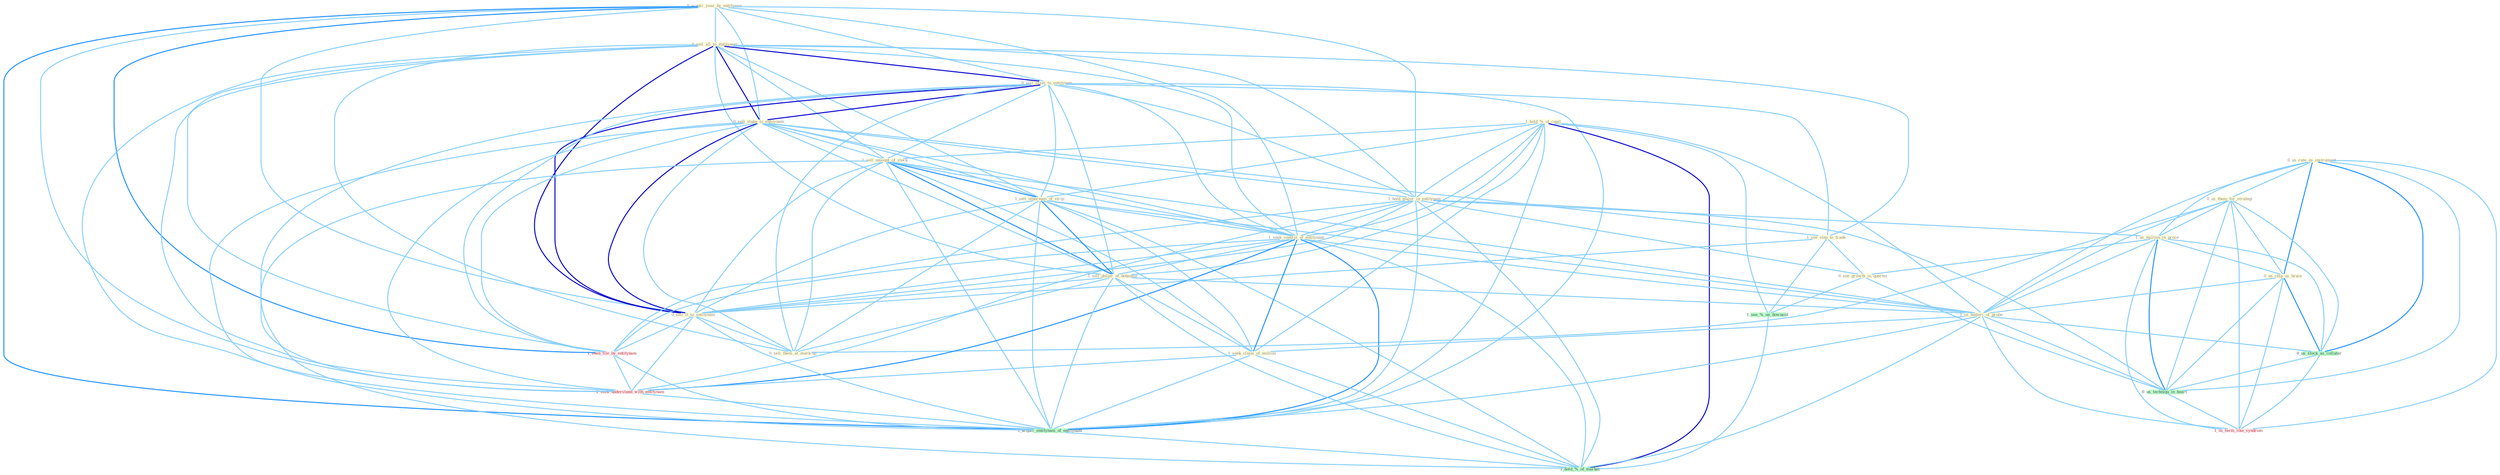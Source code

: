 Graph G{ 
    node
    [shape=polygon,style=filled,width=.5,height=.06,color="#BDFCC9",fixedsize=true,fontsize=4,
    fontcolor="#2f4f4f"];
    {node
    [color="#ffffe0", fontcolor="#8b7d6b"] "0_acquir_year_by_entitynam " "0_sell_all_to_entitynam " "0_sell_asset_to_entitynam " "1_hold_%_of_capit " "0_sell_stake_to_entitynam " "0_us_rate_as_instrument " "0_us_them_for_strategi " "1_hold_major_in_entitynam " "1_see_step_to_trade " "1_us_million_in_proce " "0_us_chip_as_brain " "1_sell_amount_of_stock " "1_sell_othernum_of_strip " "1_seek_control_of_entitynam " "1_sell_dollar_of_debentur " "1_us_batteri_of_probe " "0_sell_it_to_entitynam " "0_sell_them_at_mark-up " "1_seek_claim_of_million " "0_see_growth_in_quarter "}
{node [color="#fff0f5", fontcolor="#b22222"] "1_seen_file_by_entitynam " "1_seek_understand_with_entitynam " "1_us_term_like_syndrom "}
edge [color="#B0E2FF"];

	"0_acquir_year_by_entitynam " -- "0_sell_all_to_entitynam " [w="1", color="#87cefa" ];
	"0_acquir_year_by_entitynam " -- "0_sell_asset_to_entitynam " [w="1", color="#87cefa" ];
	"0_acquir_year_by_entitynam " -- "0_sell_stake_to_entitynam " [w="1", color="#87cefa" ];
	"0_acquir_year_by_entitynam " -- "1_hold_major_in_entitynam " [w="1", color="#87cefa" ];
	"0_acquir_year_by_entitynam " -- "1_seek_control_of_entitynam " [w="1", color="#87cefa" ];
	"0_acquir_year_by_entitynam " -- "0_sell_it_to_entitynam " [w="1", color="#87cefa" ];
	"0_acquir_year_by_entitynam " -- "1_seen_file_by_entitynam " [w="2", color="#1e90ff" , len=0.8];
	"0_acquir_year_by_entitynam " -- "1_seek_understand_with_entitynam " [w="1", color="#87cefa" ];
	"0_acquir_year_by_entitynam " -- "1_acquir_entitynam_of_entitynam " [w="2", color="#1e90ff" , len=0.8];
	"0_sell_all_to_entitynam " -- "0_sell_asset_to_entitynam " [w="3", color="#0000cd" , len=0.6];
	"0_sell_all_to_entitynam " -- "0_sell_stake_to_entitynam " [w="3", color="#0000cd" , len=0.6];
	"0_sell_all_to_entitynam " -- "1_hold_major_in_entitynam " [w="1", color="#87cefa" ];
	"0_sell_all_to_entitynam " -- "1_see_step_to_trade " [w="1", color="#87cefa" ];
	"0_sell_all_to_entitynam " -- "1_sell_amount_of_stock " [w="1", color="#87cefa" ];
	"0_sell_all_to_entitynam " -- "1_sell_othernum_of_strip " [w="1", color="#87cefa" ];
	"0_sell_all_to_entitynam " -- "1_seek_control_of_entitynam " [w="1", color="#87cefa" ];
	"0_sell_all_to_entitynam " -- "1_sell_dollar_of_debentur " [w="1", color="#87cefa" ];
	"0_sell_all_to_entitynam " -- "0_sell_it_to_entitynam " [w="3", color="#0000cd" , len=0.6];
	"0_sell_all_to_entitynam " -- "0_sell_them_at_mark-up " [w="1", color="#87cefa" ];
	"0_sell_all_to_entitynam " -- "1_seen_file_by_entitynam " [w="1", color="#87cefa" ];
	"0_sell_all_to_entitynam " -- "1_seek_understand_with_entitynam " [w="1", color="#87cefa" ];
	"0_sell_all_to_entitynam " -- "1_acquir_entitynam_of_entitynam " [w="1", color="#87cefa" ];
	"0_sell_asset_to_entitynam " -- "0_sell_stake_to_entitynam " [w="3", color="#0000cd" , len=0.6];
	"0_sell_asset_to_entitynam " -- "1_hold_major_in_entitynam " [w="1", color="#87cefa" ];
	"0_sell_asset_to_entitynam " -- "1_see_step_to_trade " [w="1", color="#87cefa" ];
	"0_sell_asset_to_entitynam " -- "1_sell_amount_of_stock " [w="1", color="#87cefa" ];
	"0_sell_asset_to_entitynam " -- "1_sell_othernum_of_strip " [w="1", color="#87cefa" ];
	"0_sell_asset_to_entitynam " -- "1_seek_control_of_entitynam " [w="1", color="#87cefa" ];
	"0_sell_asset_to_entitynam " -- "1_sell_dollar_of_debentur " [w="1", color="#87cefa" ];
	"0_sell_asset_to_entitynam " -- "0_sell_it_to_entitynam " [w="3", color="#0000cd" , len=0.6];
	"0_sell_asset_to_entitynam " -- "0_sell_them_at_mark-up " [w="1", color="#87cefa" ];
	"0_sell_asset_to_entitynam " -- "1_seen_file_by_entitynam " [w="1", color="#87cefa" ];
	"0_sell_asset_to_entitynam " -- "1_seek_understand_with_entitynam " [w="1", color="#87cefa" ];
	"0_sell_asset_to_entitynam " -- "1_acquir_entitynam_of_entitynam " [w="1", color="#87cefa" ];
	"1_hold_%_of_capit " -- "1_hold_major_in_entitynam " [w="1", color="#87cefa" ];
	"1_hold_%_of_capit " -- "1_sell_amount_of_stock " [w="1", color="#87cefa" ];
	"1_hold_%_of_capit " -- "1_sell_othernum_of_strip " [w="1", color="#87cefa" ];
	"1_hold_%_of_capit " -- "1_seek_control_of_entitynam " [w="1", color="#87cefa" ];
	"1_hold_%_of_capit " -- "1_sell_dollar_of_debentur " [w="1", color="#87cefa" ];
	"1_hold_%_of_capit " -- "1_us_batteri_of_probe " [w="1", color="#87cefa" ];
	"1_hold_%_of_capit " -- "1_seek_claim_of_million " [w="1", color="#87cefa" ];
	"1_hold_%_of_capit " -- "1_acquir_entitynam_of_entitynam " [w="1", color="#87cefa" ];
	"1_hold_%_of_capit " -- "1_see_%_on_downsid " [w="1", color="#87cefa" ];
	"1_hold_%_of_capit " -- "1_hold_%_of_market " [w="3", color="#0000cd" , len=0.6];
	"0_sell_stake_to_entitynam " -- "1_hold_major_in_entitynam " [w="1", color="#87cefa" ];
	"0_sell_stake_to_entitynam " -- "1_see_step_to_trade " [w="1", color="#87cefa" ];
	"0_sell_stake_to_entitynam " -- "1_sell_amount_of_stock " [w="1", color="#87cefa" ];
	"0_sell_stake_to_entitynam " -- "1_sell_othernum_of_strip " [w="1", color="#87cefa" ];
	"0_sell_stake_to_entitynam " -- "1_seek_control_of_entitynam " [w="1", color="#87cefa" ];
	"0_sell_stake_to_entitynam " -- "1_sell_dollar_of_debentur " [w="1", color="#87cefa" ];
	"0_sell_stake_to_entitynam " -- "0_sell_it_to_entitynam " [w="3", color="#0000cd" , len=0.6];
	"0_sell_stake_to_entitynam " -- "0_sell_them_at_mark-up " [w="1", color="#87cefa" ];
	"0_sell_stake_to_entitynam " -- "1_seen_file_by_entitynam " [w="1", color="#87cefa" ];
	"0_sell_stake_to_entitynam " -- "1_seek_understand_with_entitynam " [w="1", color="#87cefa" ];
	"0_sell_stake_to_entitynam " -- "1_acquir_entitynam_of_entitynam " [w="1", color="#87cefa" ];
	"0_us_rate_as_instrument " -- "0_us_them_for_strategi " [w="1", color="#87cefa" ];
	"0_us_rate_as_instrument " -- "1_us_million_in_proce " [w="1", color="#87cefa" ];
	"0_us_rate_as_instrument " -- "0_us_chip_as_brain " [w="2", color="#1e90ff" , len=0.8];
	"0_us_rate_as_instrument " -- "1_us_batteri_of_probe " [w="1", color="#87cefa" ];
	"0_us_rate_as_instrument " -- "0_us_stock_as_collater " [w="2", color="#1e90ff" , len=0.8];
	"0_us_rate_as_instrument " -- "0_us_techniqu_in_heart " [w="1", color="#87cefa" ];
	"0_us_rate_as_instrument " -- "1_us_term_like_syndrom " [w="1", color="#87cefa" ];
	"0_us_them_for_strategi " -- "1_us_million_in_proce " [w="1", color="#87cefa" ];
	"0_us_them_for_strategi " -- "0_us_chip_as_brain " [w="1", color="#87cefa" ];
	"0_us_them_for_strategi " -- "1_us_batteri_of_probe " [w="1", color="#87cefa" ];
	"0_us_them_for_strategi " -- "0_sell_them_at_mark-up " [w="1", color="#87cefa" ];
	"0_us_them_for_strategi " -- "0_us_stock_as_collater " [w="1", color="#87cefa" ];
	"0_us_them_for_strategi " -- "0_us_techniqu_in_heart " [w="1", color="#87cefa" ];
	"0_us_them_for_strategi " -- "1_us_term_like_syndrom " [w="1", color="#87cefa" ];
	"1_hold_major_in_entitynam " -- "1_us_million_in_proce " [w="1", color="#87cefa" ];
	"1_hold_major_in_entitynam " -- "1_seek_control_of_entitynam " [w="1", color="#87cefa" ];
	"1_hold_major_in_entitynam " -- "0_sell_it_to_entitynam " [w="1", color="#87cefa" ];
	"1_hold_major_in_entitynam " -- "0_see_growth_in_quarter " [w="1", color="#87cefa" ];
	"1_hold_major_in_entitynam " -- "1_seen_file_by_entitynam " [w="1", color="#87cefa" ];
	"1_hold_major_in_entitynam " -- "1_seek_understand_with_entitynam " [w="1", color="#87cefa" ];
	"1_hold_major_in_entitynam " -- "1_acquir_entitynam_of_entitynam " [w="1", color="#87cefa" ];
	"1_hold_major_in_entitynam " -- "0_us_techniqu_in_heart " [w="1", color="#87cefa" ];
	"1_hold_major_in_entitynam " -- "1_hold_%_of_market " [w="1", color="#87cefa" ];
	"1_see_step_to_trade " -- "0_sell_it_to_entitynam " [w="1", color="#87cefa" ];
	"1_see_step_to_trade " -- "0_see_growth_in_quarter " [w="1", color="#87cefa" ];
	"1_see_step_to_trade " -- "1_see_%_on_downsid " [w="1", color="#87cefa" ];
	"1_us_million_in_proce " -- "0_us_chip_as_brain " [w="1", color="#87cefa" ];
	"1_us_million_in_proce " -- "1_us_batteri_of_probe " [w="1", color="#87cefa" ];
	"1_us_million_in_proce " -- "0_see_growth_in_quarter " [w="1", color="#87cefa" ];
	"1_us_million_in_proce " -- "0_us_stock_as_collater " [w="1", color="#87cefa" ];
	"1_us_million_in_proce " -- "0_us_techniqu_in_heart " [w="2", color="#1e90ff" , len=0.8];
	"1_us_million_in_proce " -- "1_us_term_like_syndrom " [w="1", color="#87cefa" ];
	"0_us_chip_as_brain " -- "1_us_batteri_of_probe " [w="1", color="#87cefa" ];
	"0_us_chip_as_brain " -- "0_us_stock_as_collater " [w="2", color="#1e90ff" , len=0.8];
	"0_us_chip_as_brain " -- "0_us_techniqu_in_heart " [w="1", color="#87cefa" ];
	"0_us_chip_as_brain " -- "1_us_term_like_syndrom " [w="1", color="#87cefa" ];
	"1_sell_amount_of_stock " -- "1_sell_othernum_of_strip " [w="2", color="#1e90ff" , len=0.8];
	"1_sell_amount_of_stock " -- "1_seek_control_of_entitynam " [w="1", color="#87cefa" ];
	"1_sell_amount_of_stock " -- "1_sell_dollar_of_debentur " [w="2", color="#1e90ff" , len=0.8];
	"1_sell_amount_of_stock " -- "1_us_batteri_of_probe " [w="1", color="#87cefa" ];
	"1_sell_amount_of_stock " -- "0_sell_it_to_entitynam " [w="1", color="#87cefa" ];
	"1_sell_amount_of_stock " -- "0_sell_them_at_mark-up " [w="1", color="#87cefa" ];
	"1_sell_amount_of_stock " -- "1_seek_claim_of_million " [w="1", color="#87cefa" ];
	"1_sell_amount_of_stock " -- "1_acquir_entitynam_of_entitynam " [w="1", color="#87cefa" ];
	"1_sell_amount_of_stock " -- "1_hold_%_of_market " [w="1", color="#87cefa" ];
	"1_sell_othernum_of_strip " -- "1_seek_control_of_entitynam " [w="1", color="#87cefa" ];
	"1_sell_othernum_of_strip " -- "1_sell_dollar_of_debentur " [w="2", color="#1e90ff" , len=0.8];
	"1_sell_othernum_of_strip " -- "1_us_batteri_of_probe " [w="1", color="#87cefa" ];
	"1_sell_othernum_of_strip " -- "0_sell_it_to_entitynam " [w="1", color="#87cefa" ];
	"1_sell_othernum_of_strip " -- "0_sell_them_at_mark-up " [w="1", color="#87cefa" ];
	"1_sell_othernum_of_strip " -- "1_seek_claim_of_million " [w="1", color="#87cefa" ];
	"1_sell_othernum_of_strip " -- "1_acquir_entitynam_of_entitynam " [w="1", color="#87cefa" ];
	"1_sell_othernum_of_strip " -- "1_hold_%_of_market " [w="1", color="#87cefa" ];
	"1_seek_control_of_entitynam " -- "1_sell_dollar_of_debentur " [w="1", color="#87cefa" ];
	"1_seek_control_of_entitynam " -- "1_us_batteri_of_probe " [w="1", color="#87cefa" ];
	"1_seek_control_of_entitynam " -- "0_sell_it_to_entitynam " [w="1", color="#87cefa" ];
	"1_seek_control_of_entitynam " -- "1_seek_claim_of_million " [w="2", color="#1e90ff" , len=0.8];
	"1_seek_control_of_entitynam " -- "1_seen_file_by_entitynam " [w="1", color="#87cefa" ];
	"1_seek_control_of_entitynam " -- "1_seek_understand_with_entitynam " [w="2", color="#1e90ff" , len=0.8];
	"1_seek_control_of_entitynam " -- "1_acquir_entitynam_of_entitynam " [w="2", color="#1e90ff" , len=0.8];
	"1_seek_control_of_entitynam " -- "1_hold_%_of_market " [w="1", color="#87cefa" ];
	"1_sell_dollar_of_debentur " -- "1_us_batteri_of_probe " [w="1", color="#87cefa" ];
	"1_sell_dollar_of_debentur " -- "0_sell_it_to_entitynam " [w="1", color="#87cefa" ];
	"1_sell_dollar_of_debentur " -- "0_sell_them_at_mark-up " [w="1", color="#87cefa" ];
	"1_sell_dollar_of_debentur " -- "1_seek_claim_of_million " [w="1", color="#87cefa" ];
	"1_sell_dollar_of_debentur " -- "1_acquir_entitynam_of_entitynam " [w="1", color="#87cefa" ];
	"1_sell_dollar_of_debentur " -- "1_hold_%_of_market " [w="1", color="#87cefa" ];
	"1_us_batteri_of_probe " -- "1_seek_claim_of_million " [w="1", color="#87cefa" ];
	"1_us_batteri_of_probe " -- "0_us_stock_as_collater " [w="1", color="#87cefa" ];
	"1_us_batteri_of_probe " -- "1_acquir_entitynam_of_entitynam " [w="1", color="#87cefa" ];
	"1_us_batteri_of_probe " -- "0_us_techniqu_in_heart " [w="1", color="#87cefa" ];
	"1_us_batteri_of_probe " -- "1_us_term_like_syndrom " [w="1", color="#87cefa" ];
	"1_us_batteri_of_probe " -- "1_hold_%_of_market " [w="1", color="#87cefa" ];
	"0_sell_it_to_entitynam " -- "0_sell_them_at_mark-up " [w="1", color="#87cefa" ];
	"0_sell_it_to_entitynam " -- "1_seen_file_by_entitynam " [w="1", color="#87cefa" ];
	"0_sell_it_to_entitynam " -- "1_seek_understand_with_entitynam " [w="1", color="#87cefa" ];
	"0_sell_it_to_entitynam " -- "1_acquir_entitynam_of_entitynam " [w="1", color="#87cefa" ];
	"1_seek_claim_of_million " -- "1_seek_understand_with_entitynam " [w="1", color="#87cefa" ];
	"1_seek_claim_of_million " -- "1_acquir_entitynam_of_entitynam " [w="1", color="#87cefa" ];
	"1_seek_claim_of_million " -- "1_hold_%_of_market " [w="1", color="#87cefa" ];
	"0_see_growth_in_quarter " -- "0_us_techniqu_in_heart " [w="1", color="#87cefa" ];
	"0_see_growth_in_quarter " -- "1_see_%_on_downsid " [w="1", color="#87cefa" ];
	"1_seen_file_by_entitynam " -- "1_seek_understand_with_entitynam " [w="1", color="#87cefa" ];
	"1_seen_file_by_entitynam " -- "1_acquir_entitynam_of_entitynam " [w="1", color="#87cefa" ];
	"0_us_stock_as_collater " -- "0_us_techniqu_in_heart " [w="1", color="#87cefa" ];
	"0_us_stock_as_collater " -- "1_us_term_like_syndrom " [w="1", color="#87cefa" ];
	"1_seek_understand_with_entitynam " -- "1_acquir_entitynam_of_entitynam " [w="1", color="#87cefa" ];
	"1_acquir_entitynam_of_entitynam " -- "1_hold_%_of_market " [w="1", color="#87cefa" ];
	"0_us_techniqu_in_heart " -- "1_us_term_like_syndrom " [w="1", color="#87cefa" ];
	"1_see_%_on_downsid " -- "1_hold_%_of_market " [w="1", color="#87cefa" ];
}
